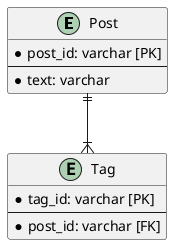 @startuml

entity Post {
  * post_id: varchar [PK]
  ---
  * text: varchar
}

entity Tag {
  * tag_id: varchar [PK]
  ---
  * post_id: varchar [FK]
}

Post ||--|{ Tag

@enduml

